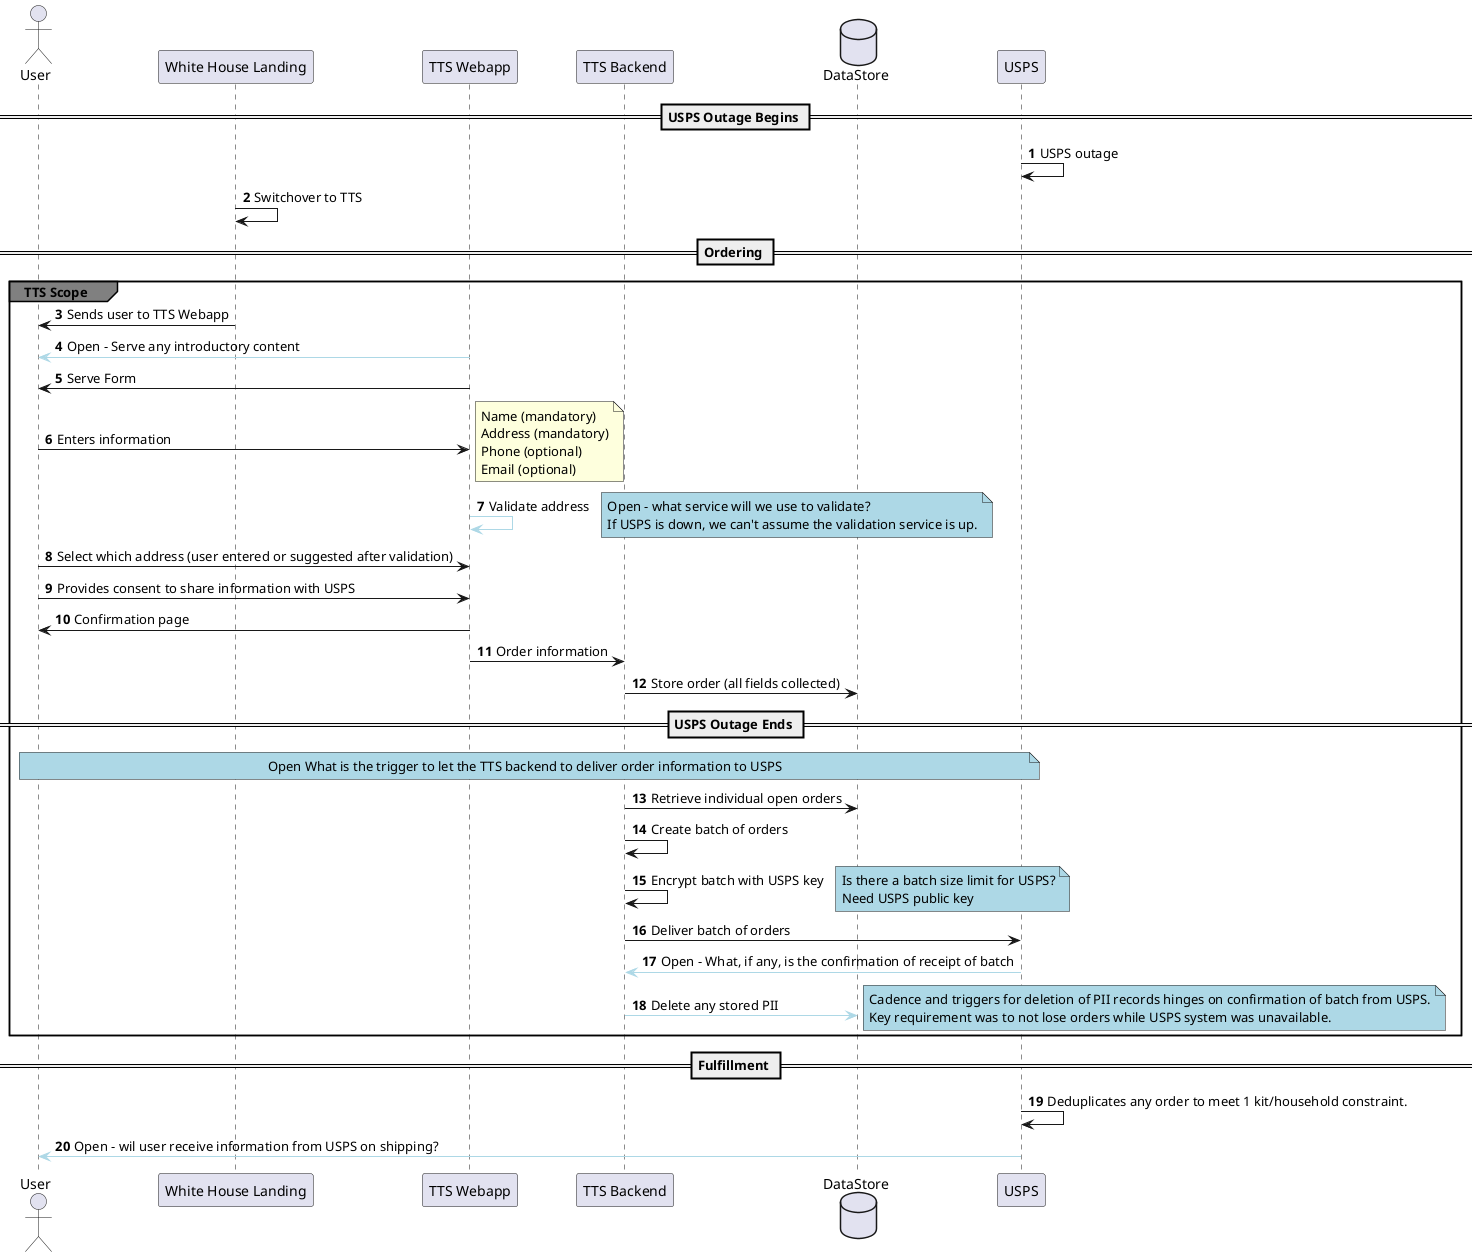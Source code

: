 @startuml
Actor User as User
Participant “White House Landing” as WHL
Participant “TTS Webapp” as FE
Participant “TTS Backend” as BE
Database “DataStore” as DB
Participant “USPS” as USPS

autonumber 
== USPS Outage Begins ==

USPS -> USPS : USPS outage
WHL -> WHL : Switchover to TTS

== Ordering ==

group#grey TTS Scope
WHL -> User : Sends user to TTS Webapp
FE -[#ADD8E6]> User : Open - Serve any introductory content 
FE -> User : Serve Form
User -> FE : Enters information
note right
Name (mandatory)
Address (mandatory)
Phone (optional)
Email (optional)
end note
FE -[#ADD8E6]> FE: Validate address 
Note right #ADD8E6
Open - what service will we use to validate? 
If USPS is down, we can't assume the validation service is up.
end note
User -> FE : Select which address (user entered or suggested after validation)
User -> FE : Provides consent to share information with USPS
FE -> User : Confirmation page
FE -> BE : Order information 
BE -> DB : Store order (all fields collected)

== USPS Outage Ends ==

note across #ADD8E6: Open What is the trigger to let the TTS backend to deliver order information to USPS

BE -> DB : Retrieve individual open orders
BE -> BE : Create batch of orders
BE -> BE : Encrypt batch with USPS key
Note right #ADD8E6
Is there a batch size limit for USPS?
Need USPS public key
End note
BE -> USPS : Deliver batch of orders
USPS -[#ADD8E6]> BE : Open - What, if any, is the confirmation of receipt of batch
BE -[#ADD8E6]> DB : Delete any stored PII
Note right #ADD8E6
Cadence and triggers for deletion of PII records hinges on confirmation of batch from USPS.
Key requirement was to not lose orders while USPS system was unavailable.
end note
end

== Fulfillment ==

USPS -> USPS : Deduplicates any order to meet 1 kit/household constraint.
USPS -[#ADD8E6]> User : Open - wil user receive information from USPS on shipping?
@enduml
